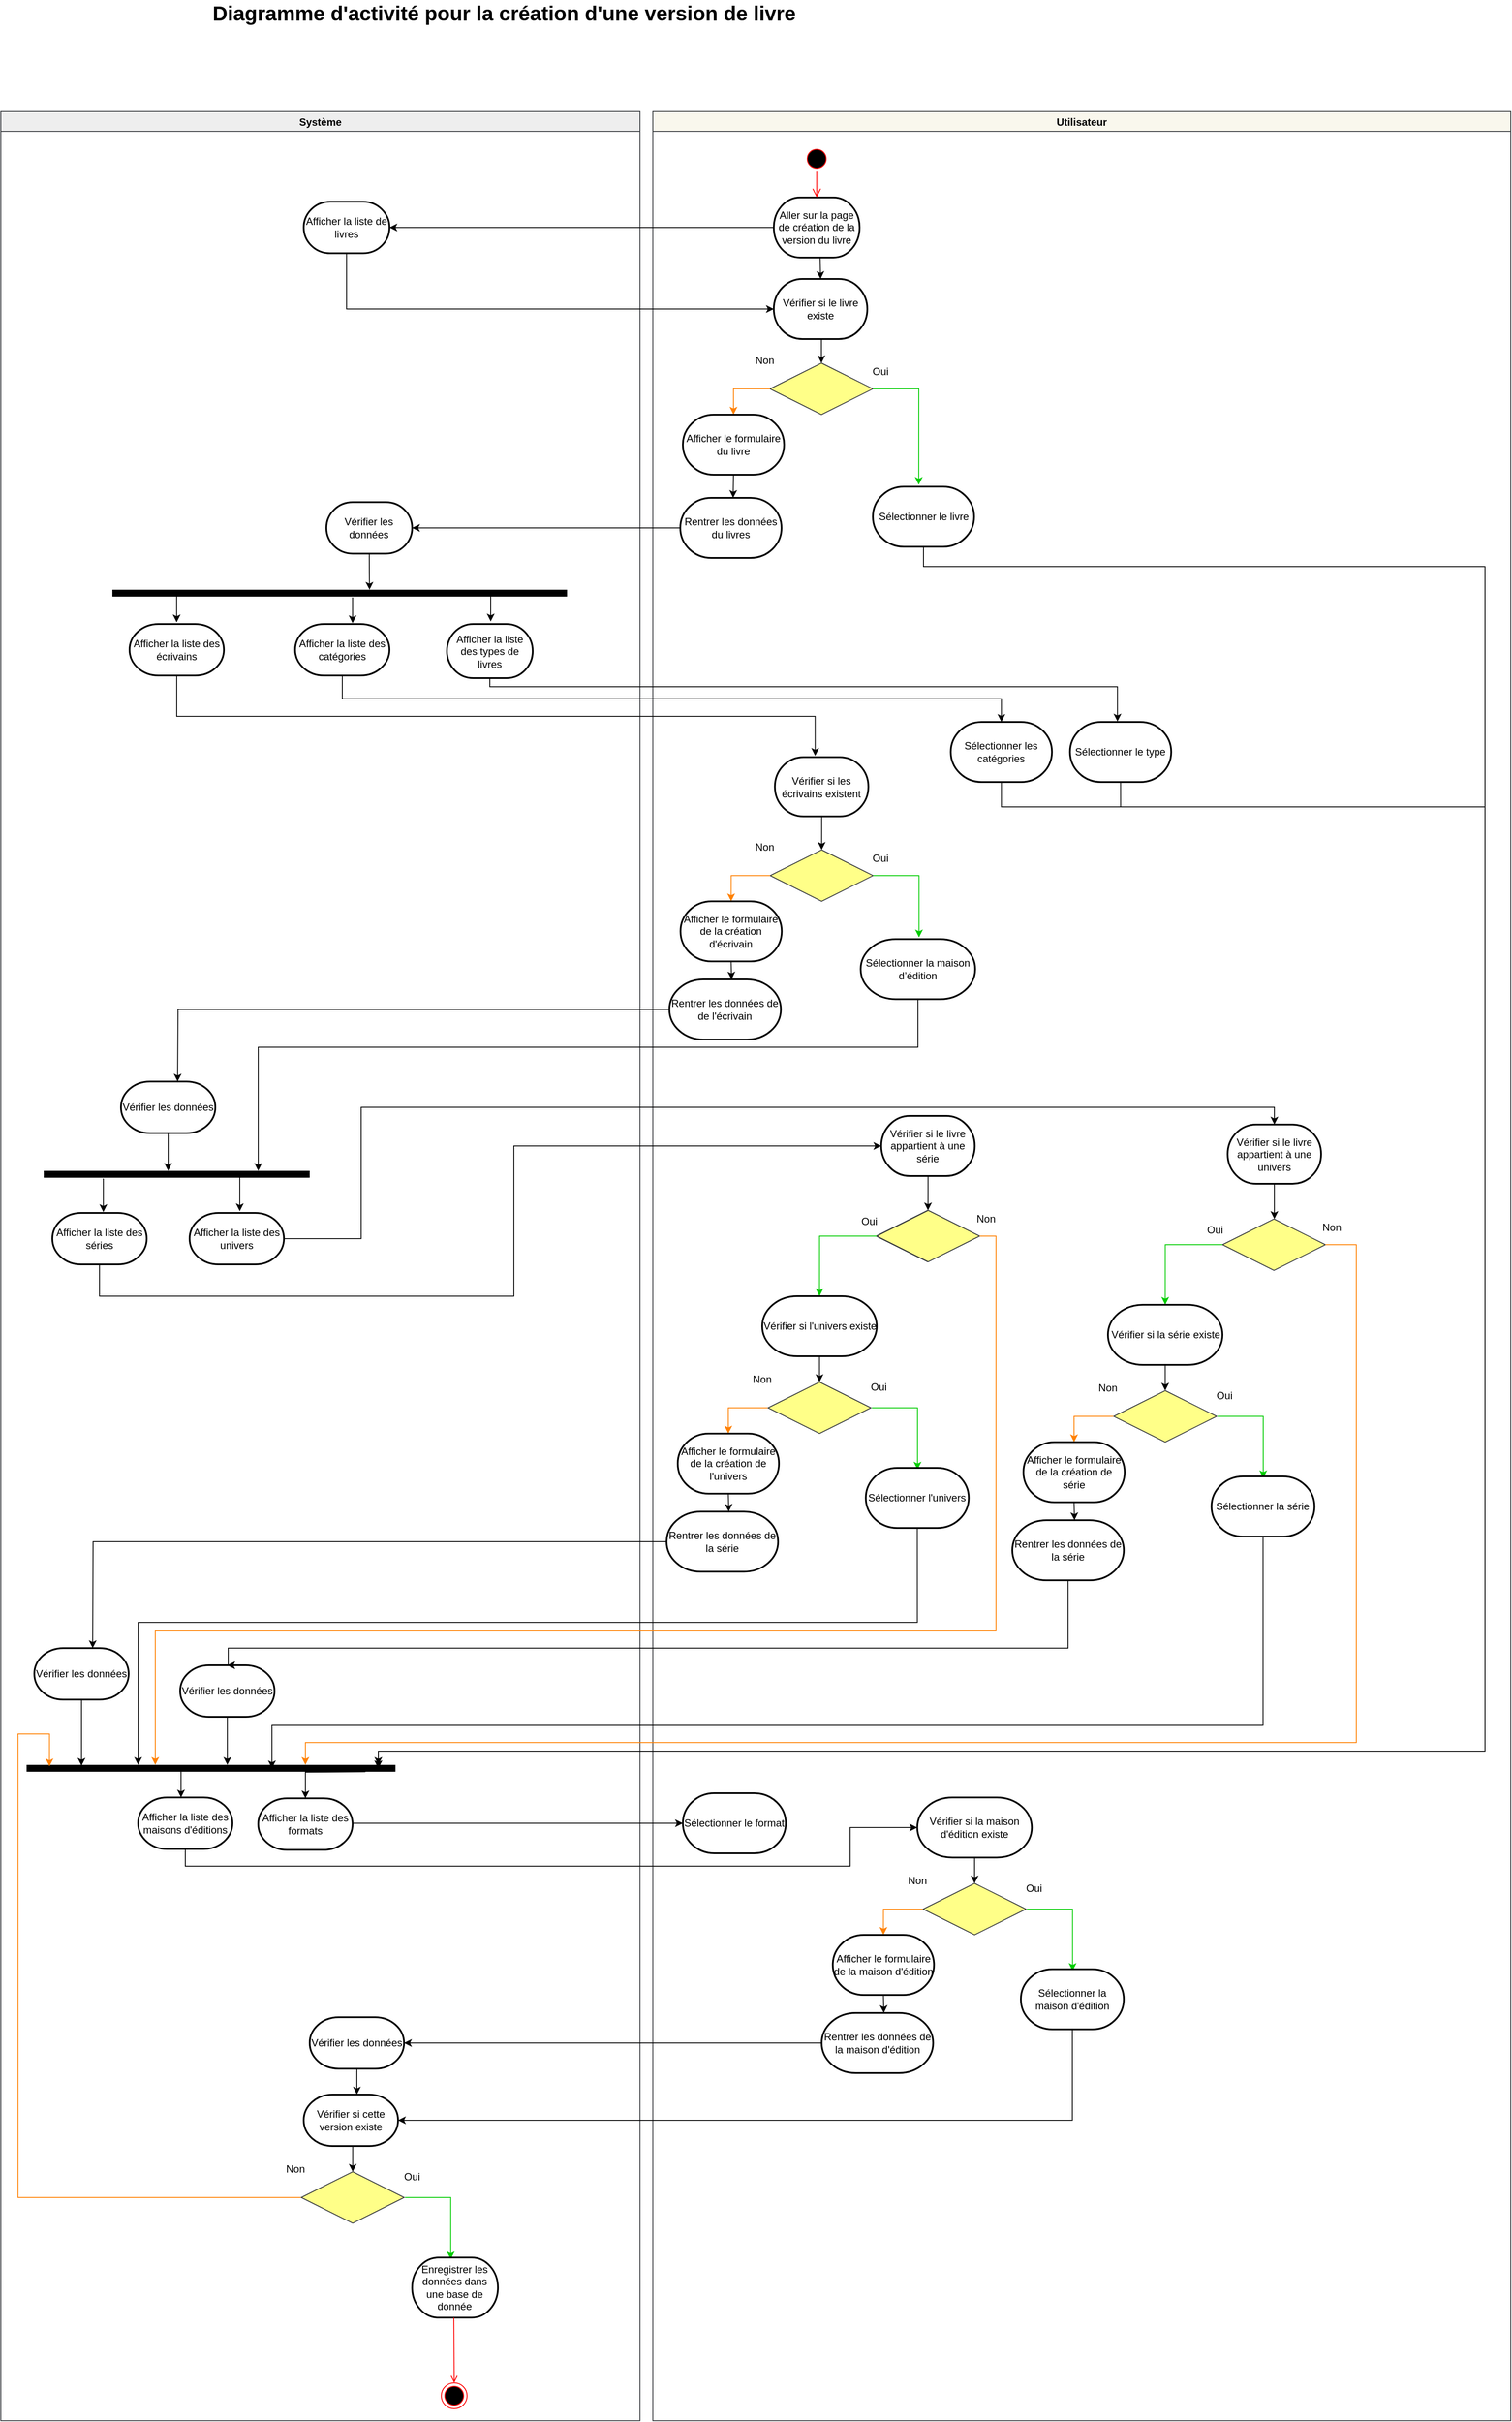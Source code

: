 <mxfile version="20.8.20" type="github">
  <diagram id="vqC2mFW4HvGlkNuLK0up" name="Page-1">
    <mxGraphModel dx="3231" dy="1132" grid="1" gridSize="10" guides="1" tooltips="1" connect="1" arrows="1" fold="1" page="1" pageScale="1" pageWidth="1169" pageHeight="1654" math="0" shadow="0">
      <root>
        <mxCell id="0" />
        <mxCell id="1" parent="0" />
        <mxCell id="XFr-2iS9YjRfgRAXZtEG-104" value="Système" style="swimlane;strokeWidth=1;startSize=23;fillColor=#eeeeee;strokeColor=#36393d;gradientColor=none;swimlaneFillColor=default;" parent="1" vertex="1">
          <mxGeometry x="-130" y="280" width="745" height="2690" as="geometry" />
        </mxCell>
        <mxCell id="-LpXlav8uHPvm0gaR7sH-255" value="Afficher la liste de livres" style="strokeWidth=2;html=1;shape=mxgraph.flowchart.terminator;whiteSpace=wrap;" parent="XFr-2iS9YjRfgRAXZtEG-104" vertex="1">
          <mxGeometry x="353" y="105" width="100" height="60" as="geometry" />
        </mxCell>
        <mxCell id="SMSk38Dg5xrXoP6J3pRU-22" style="edgeStyle=orthogonalEdgeStyle;rounded=0;orthogonalLoop=1;jettySize=auto;html=1;exitX=0.5;exitY=1;exitDx=0;exitDy=0;exitPerimeter=0;" parent="XFr-2iS9YjRfgRAXZtEG-104" source="SMSk38Dg5xrXoP6J3pRU-20" edge="1">
          <mxGeometry relative="1" as="geometry">
            <mxPoint x="429.765" y="557" as="targetPoint" />
          </mxGeometry>
        </mxCell>
        <mxCell id="SMSk38Dg5xrXoP6J3pRU-20" value="Vérifier les données" style="strokeWidth=2;html=1;shape=mxgraph.flowchart.terminator;whiteSpace=wrap;" parent="XFr-2iS9YjRfgRAXZtEG-104" vertex="1">
          <mxGeometry x="379.45" y="455" width="100" height="60" as="geometry" />
        </mxCell>
        <mxCell id="SMSk38Dg5xrXoP6J3pRU-23" value="" style="line;strokeWidth=8;fillColor=none;align=left;verticalAlign=middle;spacingTop=-1;spacingLeft=3;spacingRight=3;rotatable=0;labelPosition=right;points=[];portConstraint=eastwest;" parent="XFr-2iS9YjRfgRAXZtEG-104" vertex="1">
          <mxGeometry x="130" y="557" width="530" height="8" as="geometry" />
        </mxCell>
        <mxCell id="SMSk38Dg5xrXoP6J3pRU-24" value="Afficher la liste des écrivains" style="strokeWidth=2;html=1;shape=mxgraph.flowchart.terminator;whiteSpace=wrap;" parent="XFr-2iS9YjRfgRAXZtEG-104" vertex="1">
          <mxGeometry x="150" y="597" width="110" height="60" as="geometry" />
        </mxCell>
        <mxCell id="SMSk38Dg5xrXoP6J3pRU-25" value="Afficher la liste des catégories" style="strokeWidth=2;html=1;shape=mxgraph.flowchart.terminator;whiteSpace=wrap;" parent="XFr-2iS9YjRfgRAXZtEG-104" vertex="1">
          <mxGeometry x="343" y="597" width="110" height="60" as="geometry" />
        </mxCell>
        <mxCell id="SMSk38Dg5xrXoP6J3pRU-27" value="Afficher la liste des types de livres" style="strokeWidth=2;html=1;shape=mxgraph.flowchart.terminator;whiteSpace=wrap;" parent="XFr-2iS9YjRfgRAXZtEG-104" vertex="1">
          <mxGeometry x="520" y="597" width="100" height="63" as="geometry" />
        </mxCell>
        <mxCell id="SMSk38Dg5xrXoP6J3pRU-31" style="edgeStyle=orthogonalEdgeStyle;rounded=0;orthogonalLoop=1;jettySize=auto;html=1;" parent="XFr-2iS9YjRfgRAXZtEG-104" edge="1">
          <mxGeometry relative="1" as="geometry">
            <mxPoint x="204.92" y="595" as="targetPoint" />
            <mxPoint x="204.92" y="565" as="sourcePoint" />
            <Array as="points">
              <mxPoint x="204.92" y="595" />
            </Array>
          </mxGeometry>
        </mxCell>
        <mxCell id="SMSk38Dg5xrXoP6J3pRU-85" value="" style="line;strokeWidth=8;fillColor=none;align=left;verticalAlign=middle;spacingTop=-1;spacingLeft=3;spacingRight=3;rotatable=0;labelPosition=right;points=[];portConstraint=eastwest;" parent="XFr-2iS9YjRfgRAXZtEG-104" vertex="1">
          <mxGeometry x="50" y="1234" width="310" height="8" as="geometry" />
        </mxCell>
        <mxCell id="SMSk38Dg5xrXoP6J3pRU-90" value="Afficher la liste des séries" style="strokeWidth=2;html=1;shape=mxgraph.flowchart.terminator;whiteSpace=wrap;" parent="XFr-2iS9YjRfgRAXZtEG-104" vertex="1">
          <mxGeometry x="60" y="1283" width="110" height="60" as="geometry" />
        </mxCell>
        <mxCell id="SMSk38Dg5xrXoP6J3pRU-89" value="Afficher la liste des univers" style="strokeWidth=2;html=1;shape=mxgraph.flowchart.terminator;whiteSpace=wrap;" parent="XFr-2iS9YjRfgRAXZtEG-104" vertex="1">
          <mxGeometry x="220" y="1283" width="110" height="60" as="geometry" />
        </mxCell>
        <mxCell id="SMSk38Dg5xrXoP6J3pRU-91" style="edgeStyle=orthogonalEdgeStyle;rounded=0;orthogonalLoop=1;jettySize=auto;html=1;entryX=0.5;entryY=0;entryDx=0;entryDy=0;" parent="XFr-2iS9YjRfgRAXZtEG-104" edge="1">
          <mxGeometry relative="1" as="geometry">
            <mxPoint x="119.48" y="1243" as="sourcePoint" />
            <mxPoint x="119.48" y="1282" as="targetPoint" />
            <Array as="points">
              <mxPoint x="119" y="1253" />
              <mxPoint x="119" y="1253" />
            </Array>
          </mxGeometry>
        </mxCell>
        <mxCell id="SMSk38Dg5xrXoP6J3pRU-131" value="" style="line;strokeWidth=8;fillColor=none;align=left;verticalAlign=middle;spacingTop=-1;spacingLeft=3;spacingRight=3;rotatable=0;labelPosition=right;points=[];portConstraint=eastwest;" parent="XFr-2iS9YjRfgRAXZtEG-104" vertex="1">
          <mxGeometry x="30" y="1926" width="430" height="8" as="geometry" />
        </mxCell>
        <mxCell id="SMSk38Dg5xrXoP6J3pRU-28" value="Afficher la liste des maisons d&#39;éditions" style="strokeWidth=2;html=1;shape=mxgraph.flowchart.terminator;whiteSpace=wrap;" parent="XFr-2iS9YjRfgRAXZtEG-104" vertex="1">
          <mxGeometry x="160" y="1964" width="110" height="60" as="geometry" />
        </mxCell>
        <mxCell id="SMSk38Dg5xrXoP6J3pRU-26" value="Afficher la liste des formats" style="strokeWidth=2;html=1;shape=mxgraph.flowchart.terminator;whiteSpace=wrap;" parent="XFr-2iS9YjRfgRAXZtEG-104" vertex="1">
          <mxGeometry x="300" y="1965" width="110" height="60" as="geometry" />
        </mxCell>
        <mxCell id="SMSk38Dg5xrXoP6J3pRU-132" style="edgeStyle=orthogonalEdgeStyle;rounded=0;orthogonalLoop=1;jettySize=auto;html=1;entryX=0.5;entryY=0;entryDx=0;entryDy=0;" parent="XFr-2iS9YjRfgRAXZtEG-104" edge="1">
          <mxGeometry relative="1" as="geometry">
            <mxPoint x="210" y="1934" as="sourcePoint" />
            <mxPoint x="210" y="1964" as="targetPoint" />
            <Array as="points">
              <mxPoint x="210" y="1954" />
              <mxPoint x="210" y="1954" />
            </Array>
          </mxGeometry>
        </mxCell>
        <mxCell id="SMSk38Dg5xrXoP6J3pRU-150" style="edgeStyle=orthogonalEdgeStyle;rounded=0;orthogonalLoop=1;jettySize=auto;html=1;exitX=0.5;exitY=1;exitDx=0;exitDy=0;exitPerimeter=0;" parent="XFr-2iS9YjRfgRAXZtEG-104" source="SMSk38Dg5xrXoP6J3pRU-149" edge="1">
          <mxGeometry relative="1" as="geometry">
            <mxPoint x="195" y="1234" as="targetPoint" />
            <mxPoint x="135" y="1194" as="sourcePoint" />
            <Array as="points">
              <mxPoint x="195" y="1234" />
            </Array>
          </mxGeometry>
        </mxCell>
        <mxCell id="SMSk38Dg5xrXoP6J3pRU-149" value="Vérifier les données" style="strokeWidth=2;html=1;shape=mxgraph.flowchart.terminator;whiteSpace=wrap;" parent="XFr-2iS9YjRfgRAXZtEG-104" vertex="1">
          <mxGeometry x="140" y="1130" width="110" height="60" as="geometry" />
        </mxCell>
        <mxCell id="SMSk38Dg5xrXoP6J3pRU-152" style="edgeStyle=orthogonalEdgeStyle;rounded=0;orthogonalLoop=1;jettySize=auto;html=1;exitX=0.5;exitY=1;exitDx=0;exitDy=0;exitPerimeter=0;" parent="XFr-2iS9YjRfgRAXZtEG-104" source="SMSk38Dg5xrXoP6J3pRU-151" edge="1">
          <mxGeometry relative="1" as="geometry">
            <mxPoint x="264" y="1926" as="targetPoint" />
            <mxPoint x="264" y="1876" as="sourcePoint" />
          </mxGeometry>
        </mxCell>
        <mxCell id="SMSk38Dg5xrXoP6J3pRU-151" value="Vérifier les données" style="strokeWidth=2;html=1;shape=mxgraph.flowchart.terminator;whiteSpace=wrap;" parent="XFr-2iS9YjRfgRAXZtEG-104" vertex="1">
          <mxGeometry x="209" y="1810" width="110" height="60" as="geometry" />
        </mxCell>
        <mxCell id="SMSk38Dg5xrXoP6J3pRU-156" style="edgeStyle=orthogonalEdgeStyle;rounded=0;orthogonalLoop=1;jettySize=auto;html=1;" parent="XFr-2iS9YjRfgRAXZtEG-104" edge="1">
          <mxGeometry relative="1" as="geometry">
            <mxPoint x="94" y="1927" as="targetPoint" />
            <mxPoint x="94" y="1850" as="sourcePoint" />
            <Array as="points">
              <mxPoint x="94" y="1917" />
              <mxPoint x="94" y="1917" />
            </Array>
          </mxGeometry>
        </mxCell>
        <mxCell id="SMSk38Dg5xrXoP6J3pRU-153" value="Vérifier les données" style="strokeWidth=2;html=1;shape=mxgraph.flowchart.terminator;whiteSpace=wrap;" parent="XFr-2iS9YjRfgRAXZtEG-104" vertex="1">
          <mxGeometry x="39" y="1790" width="110" height="60" as="geometry" />
        </mxCell>
        <mxCell id="SMSk38Dg5xrXoP6J3pRU-161" style="edgeStyle=orthogonalEdgeStyle;rounded=0;orthogonalLoop=1;jettySize=auto;html=1;" parent="XFr-2iS9YjRfgRAXZtEG-104" source="SMSk38Dg5xrXoP6J3pRU-158" edge="1">
          <mxGeometry relative="1" as="geometry">
            <mxPoint x="415" y="2310" as="targetPoint" />
          </mxGeometry>
        </mxCell>
        <mxCell id="SMSk38Dg5xrXoP6J3pRU-158" value="Vérifier les données" style="strokeWidth=2;html=1;shape=mxgraph.flowchart.terminator;whiteSpace=wrap;" parent="XFr-2iS9YjRfgRAXZtEG-104" vertex="1">
          <mxGeometry x="360" y="2220" width="110" height="60" as="geometry" />
        </mxCell>
        <mxCell id="SMSk38Dg5xrXoP6J3pRU-160" value="Vérifier si cette version existe" style="strokeWidth=2;html=1;shape=mxgraph.flowchart.terminator;whiteSpace=wrap;" parent="XFr-2iS9YjRfgRAXZtEG-104" vertex="1">
          <mxGeometry x="353" y="2310" width="110" height="60" as="geometry" />
        </mxCell>
        <mxCell id="SMSk38Dg5xrXoP6J3pRU-180" value="" style="shape=rhombus;perimeter=rhombusPerimeter;whiteSpace=wrap;html=1;align=center;fillColor=#ffff88;strokeColor=#36393d;" parent="XFr-2iS9YjRfgRAXZtEG-104" vertex="1">
          <mxGeometry x="350.13" y="2400" width="120" height="60" as="geometry" />
        </mxCell>
        <mxCell id="SMSk38Dg5xrXoP6J3pRU-181" style="edgeStyle=orthogonalEdgeStyle;rounded=0;orthogonalLoop=1;jettySize=auto;html=1;entryX=0.5;entryY=0;entryDx=0;entryDy=0;" parent="XFr-2iS9YjRfgRAXZtEG-104" target="SMSk38Dg5xrXoP6J3pRU-180" edge="1">
          <mxGeometry relative="1" as="geometry">
            <mxPoint x="410.13" y="2370" as="sourcePoint" />
          </mxGeometry>
        </mxCell>
        <mxCell id="SMSk38Dg5xrXoP6J3pRU-182" value="Oui" style="text;html=1;align=center;verticalAlign=middle;resizable=0;points=[];autosize=1;strokeColor=none;fillColor=none;" parent="XFr-2iS9YjRfgRAXZtEG-104" vertex="1">
          <mxGeometry x="464.13" y="2396" width="30" height="20" as="geometry" />
        </mxCell>
        <mxCell id="SMSk38Dg5xrXoP6J3pRU-183" style="edgeStyle=orthogonalEdgeStyle;rounded=0;orthogonalLoop=1;jettySize=auto;html=1;endArrow=classic;endFill=1;strokeColor=#00CC00;exitX=1;exitY=0.5;exitDx=0;exitDy=0;" parent="XFr-2iS9YjRfgRAXZtEG-104" edge="1">
          <mxGeometry relative="1" as="geometry">
            <mxPoint x="524.38" y="2502" as="targetPoint" />
            <Array as="points">
              <mxPoint x="524.38" y="2430" />
              <mxPoint x="524.38" y="2502" />
            </Array>
            <mxPoint x="471.13" y="2430" as="sourcePoint" />
          </mxGeometry>
        </mxCell>
        <mxCell id="SMSk38Dg5xrXoP6J3pRU-185" value="Non" style="text;html=1;align=center;verticalAlign=middle;resizable=0;points=[];autosize=1;strokeColor=none;fillColor=none;" parent="XFr-2iS9YjRfgRAXZtEG-104" vertex="1">
          <mxGeometry x="322.88" y="2387" width="40" height="20" as="geometry" />
        </mxCell>
        <mxCell id="SMSk38Dg5xrXoP6J3pRU-187" style="edgeStyle=orthogonalEdgeStyle;rounded=0;orthogonalLoop=1;jettySize=auto;html=1;endArrow=classic;endFill=1;strokeColor=#FF8000;exitX=0;exitY=0.5;exitDx=0;exitDy=0;entryX=0.062;entryY=0.208;entryDx=0;entryDy=0;entryPerimeter=0;" parent="XFr-2iS9YjRfgRAXZtEG-104" target="SMSk38Dg5xrXoP6J3pRU-131" edge="1">
          <mxGeometry relative="1" as="geometry">
            <mxPoint x="349.63" y="2430" as="sourcePoint" />
            <mxPoint x="30" y="1957.333" as="targetPoint" />
            <Array as="points">
              <mxPoint x="20" y="2430" />
              <mxPoint x="20" y="1890" />
              <mxPoint x="57" y="1890" />
            </Array>
          </mxGeometry>
        </mxCell>
        <mxCell id="SMSk38Dg5xrXoP6J3pRU-190" value="Enregistrer les données dans une base de donnée" style="strokeWidth=2;html=1;shape=mxgraph.flowchart.terminator;whiteSpace=wrap;" parent="XFr-2iS9YjRfgRAXZtEG-104" vertex="1">
          <mxGeometry x="479.45" y="2500" width="100" height="70" as="geometry" />
        </mxCell>
        <mxCell id="XFr-2iS9YjRfgRAXZtEG-103" value="Utilisateur" style="swimlane;strokeWidth=1;startSize=23;fillColor=#f9f7ed;strokeColor=#36393d;swimlaneFillColor=default;" parent="1" vertex="1">
          <mxGeometry x="630" y="280" width="1000" height="2690" as="geometry" />
        </mxCell>
        <mxCell id="-LpXlav8uHPvm0gaR7sH-252" value="" style="ellipse;html=1;shape=startState;fillColor=#000000;strokeColor=#ff0000;" parent="XFr-2iS9YjRfgRAXZtEG-103" vertex="1">
          <mxGeometry x="176" y="40" width="30" height="30" as="geometry" />
        </mxCell>
        <mxCell id="-LpXlav8uHPvm0gaR7sH-254" value="Aller sur la page de création de la version du livre" style="strokeWidth=2;html=1;shape=mxgraph.flowchart.terminator;whiteSpace=wrap;" parent="XFr-2iS9YjRfgRAXZtEG-103" vertex="1">
          <mxGeometry x="141" y="100" width="100" height="70" as="geometry" />
        </mxCell>
        <mxCell id="-LpXlav8uHPvm0gaR7sH-253" value="" style="edgeStyle=orthogonalEdgeStyle;html=1;verticalAlign=bottom;endArrow=open;endSize=8;strokeColor=#ff0000;rounded=0;entryX=0.5;entryY=0;entryDx=0;entryDy=0;entryPerimeter=0;" parent="XFr-2iS9YjRfgRAXZtEG-103" source="-LpXlav8uHPvm0gaR7sH-252" target="-LpXlav8uHPvm0gaR7sH-254" edge="1">
          <mxGeometry relative="1" as="geometry">
            <mxPoint x="-14" y="90" as="targetPoint" />
          </mxGeometry>
        </mxCell>
        <mxCell id="-LpXlav8uHPvm0gaR7sH-261" style="edgeStyle=orthogonalEdgeStyle;rounded=0;orthogonalLoop=1;jettySize=auto;html=1;exitX=0.5;exitY=1;exitDx=0;exitDy=0;exitPerimeter=0;" parent="XFr-2iS9YjRfgRAXZtEG-103" edge="1">
          <mxGeometry relative="1" as="geometry">
            <mxPoint x="328" y="180" as="sourcePoint" />
            <mxPoint x="328" y="180" as="targetPoint" />
          </mxGeometry>
        </mxCell>
        <mxCell id="SMSk38Dg5xrXoP6J3pRU-1" value="Vérifier si le livre existe" style="strokeWidth=2;html=1;shape=mxgraph.flowchart.terminator;whiteSpace=wrap;" parent="XFr-2iS9YjRfgRAXZtEG-103" vertex="1">
          <mxGeometry x="141" y="195" width="109" height="70" as="geometry" />
        </mxCell>
        <mxCell id="SMSk38Dg5xrXoP6J3pRU-6" style="edgeStyle=orthogonalEdgeStyle;rounded=0;orthogonalLoop=1;jettySize=auto;html=1;exitX=0.5;exitY=1;exitDx=0;exitDy=0;exitPerimeter=0;entryX=0.5;entryY=0;entryDx=0;entryDy=0;entryPerimeter=0;" parent="XFr-2iS9YjRfgRAXZtEG-103" target="SMSk38Dg5xrXoP6J3pRU-1" edge="1">
          <mxGeometry relative="1" as="geometry">
            <mxPoint x="195" y="170" as="sourcePoint" />
          </mxGeometry>
        </mxCell>
        <mxCell id="SMSk38Dg5xrXoP6J3pRU-13" value="" style="shape=rhombus;perimeter=rhombusPerimeter;whiteSpace=wrap;html=1;align=center;fillColor=#ffff88;strokeColor=#36393d;" parent="XFr-2iS9YjRfgRAXZtEG-103" vertex="1">
          <mxGeometry x="136.5" y="293" width="120" height="60" as="geometry" />
        </mxCell>
        <mxCell id="SMSk38Dg5xrXoP6J3pRU-14" value="" style="edgeStyle=orthogonalEdgeStyle;rounded=0;orthogonalLoop=1;jettySize=auto;html=1;exitX=0.5;exitY=1;exitDx=0;exitDy=0;exitPerimeter=0;entryX=0.5;entryY=0;entryDx=0;entryDy=0;entryPerimeter=0;startArrow=none;endArrow=classic;endFill=1;" parent="XFr-2iS9YjRfgRAXZtEG-103" target="SMSk38Dg5xrXoP6J3pRU-13" edge="1">
          <mxGeometry relative="1" as="geometry">
            <mxPoint x="192" y="265" as="sourcePoint" />
            <mxPoint x="357" y="872" as="targetPoint" />
          </mxGeometry>
        </mxCell>
        <mxCell id="SMSk38Dg5xrXoP6J3pRU-15" value="Non" style="text;html=1;align=center;verticalAlign=middle;resizable=0;points=[];autosize=1;strokeColor=none;fillColor=none;" parent="XFr-2iS9YjRfgRAXZtEG-103" vertex="1">
          <mxGeometry x="110" y="280" width="40" height="20" as="geometry" />
        </mxCell>
        <mxCell id="SMSk38Dg5xrXoP6J3pRU-19" value="Rentrer les données du livres" style="strokeWidth=2;html=1;shape=mxgraph.flowchart.terminator;whiteSpace=wrap;" parent="XFr-2iS9YjRfgRAXZtEG-103" vertex="1">
          <mxGeometry x="32" y="450" width="118" height="70" as="geometry" />
        </mxCell>
        <mxCell id="SMSk38Dg5xrXoP6J3pRU-18" style="edgeStyle=orthogonalEdgeStyle;rounded=0;orthogonalLoop=1;jettySize=auto;html=1;endArrow=classic;endFill=1;strokeColor=#FF8000;exitX=0;exitY=0.5;exitDx=0;exitDy=0;entryX=0.5;entryY=0;entryDx=0;entryDy=0;entryPerimeter=0;" parent="XFr-2iS9YjRfgRAXZtEG-103" source="SMSk38Dg5xrXoP6J3pRU-13" target="SMSk38Dg5xrXoP6J3pRU-80" edge="1">
          <mxGeometry relative="1" as="geometry">
            <mxPoint x="140" y="330" as="sourcePoint" />
            <mxPoint x="40" y="323" as="targetPoint" />
            <Array as="points">
              <mxPoint x="94" y="323" />
            </Array>
          </mxGeometry>
        </mxCell>
        <mxCell id="SMSk38Dg5xrXoP6J3pRU-16" value="Oui" style="text;html=1;align=center;verticalAlign=middle;resizable=0;points=[];autosize=1;strokeColor=none;fillColor=none;" parent="XFr-2iS9YjRfgRAXZtEG-103" vertex="1">
          <mxGeometry x="250" y="293" width="30" height="20" as="geometry" />
        </mxCell>
        <mxCell id="SMSk38Dg5xrXoP6J3pRU-17" style="edgeStyle=orthogonalEdgeStyle;rounded=0;orthogonalLoop=1;jettySize=auto;html=1;endArrow=classic;endFill=1;strokeColor=#00CC00;exitX=1;exitY=0.5;exitDx=0;exitDy=0;entryX=0.453;entryY=-0.032;entryDx=0;entryDy=0;entryPerimeter=0;" parent="XFr-2iS9YjRfgRAXZtEG-103" source="SMSk38Dg5xrXoP6J3pRU-13" target="SMSk38Dg5xrXoP6J3pRU-56" edge="1">
          <mxGeometry relative="1" as="geometry">
            <mxPoint x="310" y="390" as="targetPoint" />
            <Array as="points">
              <mxPoint x="310" y="323" />
            </Array>
            <mxPoint x="260" y="320" as="sourcePoint" />
          </mxGeometry>
        </mxCell>
        <mxCell id="SMSk38Dg5xrXoP6J3pRU-56" value="Sélectionner le livre" style="strokeWidth=2;html=1;shape=mxgraph.flowchart.terminator;whiteSpace=wrap;" parent="XFr-2iS9YjRfgRAXZtEG-103" vertex="1">
          <mxGeometry x="256.5" y="437" width="118" height="70" as="geometry" />
        </mxCell>
        <mxCell id="SMSk38Dg5xrXoP6J3pRU-78" style="edgeStyle=orthogonalEdgeStyle;rounded=0;orthogonalLoop=1;jettySize=auto;html=1;entryX=0.5;entryY=0;entryDx=0;entryDy=0;" parent="XFr-2iS9YjRfgRAXZtEG-103" source="SMSk38Dg5xrXoP6J3pRU-58" target="SMSk38Dg5xrXoP6J3pRU-71" edge="1">
          <mxGeometry relative="1" as="geometry" />
        </mxCell>
        <mxCell id="SMSk38Dg5xrXoP6J3pRU-58" value="Vérifier si les écrivains existent" style="strokeWidth=2;html=1;shape=mxgraph.flowchart.terminator;whiteSpace=wrap;" parent="XFr-2iS9YjRfgRAXZtEG-103" vertex="1">
          <mxGeometry x="142.25" y="752" width="109" height="69" as="geometry" />
        </mxCell>
        <mxCell id="SMSk38Dg5xrXoP6J3pRU-71" value="" style="shape=rhombus;perimeter=rhombusPerimeter;whiteSpace=wrap;html=1;align=center;fillColor=#ffff88;strokeColor=#36393d;" parent="XFr-2iS9YjRfgRAXZtEG-103" vertex="1">
          <mxGeometry x="136.75" y="860" width="120" height="60" as="geometry" />
        </mxCell>
        <mxCell id="SMSk38Dg5xrXoP6J3pRU-72" value="Non" style="text;html=1;align=center;verticalAlign=middle;resizable=0;points=[];autosize=1;strokeColor=none;fillColor=none;" parent="XFr-2iS9YjRfgRAXZtEG-103" vertex="1">
          <mxGeometry x="110.25" y="847" width="40" height="20" as="geometry" />
        </mxCell>
        <mxCell id="SMSk38Dg5xrXoP6J3pRU-86" style="edgeStyle=orthogonalEdgeStyle;rounded=0;orthogonalLoop=1;jettySize=auto;html=1;" parent="XFr-2iS9YjRfgRAXZtEG-103" source="SMSk38Dg5xrXoP6J3pRU-73" edge="1">
          <mxGeometry relative="1" as="geometry">
            <mxPoint x="-554" y="1130" as="targetPoint" />
          </mxGeometry>
        </mxCell>
        <mxCell id="SMSk38Dg5xrXoP6J3pRU-73" value="Rentrer les données de de l&#39;écrivain" style="strokeWidth=2;html=1;shape=mxgraph.flowchart.terminator;whiteSpace=wrap;" parent="XFr-2iS9YjRfgRAXZtEG-103" vertex="1">
          <mxGeometry x="19.25" y="1011" width="130" height="70" as="geometry" />
        </mxCell>
        <mxCell id="SMSk38Dg5xrXoP6J3pRU-74" style="edgeStyle=orthogonalEdgeStyle;rounded=0;orthogonalLoop=1;jettySize=auto;html=1;endArrow=classic;endFill=1;strokeColor=#FF8000;exitX=0;exitY=0.5;exitDx=0;exitDy=0;entryX=0.5;entryY=0;entryDx=0;entryDy=0;entryPerimeter=0;" parent="XFr-2iS9YjRfgRAXZtEG-103" source="SMSk38Dg5xrXoP6J3pRU-71" target="SMSk38Dg5xrXoP6J3pRU-83" edge="1">
          <mxGeometry relative="1" as="geometry">
            <mxPoint x="140.25" y="897" as="sourcePoint" />
            <mxPoint x="91.25" y="911" as="targetPoint" />
            <Array as="points">
              <mxPoint x="91.25" y="890" />
            </Array>
          </mxGeometry>
        </mxCell>
        <mxCell id="SMSk38Dg5xrXoP6J3pRU-75" value="Oui" style="text;html=1;align=center;verticalAlign=middle;resizable=0;points=[];autosize=1;strokeColor=none;fillColor=none;" parent="XFr-2iS9YjRfgRAXZtEG-103" vertex="1">
          <mxGeometry x="250.25" y="860" width="30" height="20" as="geometry" />
        </mxCell>
        <mxCell id="SMSk38Dg5xrXoP6J3pRU-76" style="edgeStyle=orthogonalEdgeStyle;rounded=0;orthogonalLoop=1;jettySize=auto;html=1;endArrow=classic;endFill=1;strokeColor=#00CC00;exitX=1;exitY=0.5;exitDx=0;exitDy=0;" parent="XFr-2iS9YjRfgRAXZtEG-103" source="SMSk38Dg5xrXoP6J3pRU-71" edge="1">
          <mxGeometry relative="1" as="geometry">
            <mxPoint x="310.25" y="962" as="targetPoint" />
            <Array as="points">
              <mxPoint x="310.25" y="890" />
              <mxPoint x="310.25" y="962" />
            </Array>
            <mxPoint x="260.25" y="887" as="sourcePoint" />
          </mxGeometry>
        </mxCell>
        <mxCell id="SMSk38Dg5xrXoP6J3pRU-77" value="Sélectionner la maison d’édition" style="strokeWidth=2;html=1;shape=mxgraph.flowchart.terminator;whiteSpace=wrap;" parent="XFr-2iS9YjRfgRAXZtEG-103" vertex="1">
          <mxGeometry x="242.25" y="964" width="133.5" height="70" as="geometry" />
        </mxCell>
        <mxCell id="SMSk38Dg5xrXoP6J3pRU-81" style="edgeStyle=orthogonalEdgeStyle;rounded=0;orthogonalLoop=1;jettySize=auto;html=1;exitX=0.5;exitY=1;exitDx=0;exitDy=0;exitPerimeter=0;" parent="XFr-2iS9YjRfgRAXZtEG-103" source="SMSk38Dg5xrXoP6J3pRU-80" edge="1">
          <mxGeometry relative="1" as="geometry">
            <mxPoint x="93.565" y="450" as="targetPoint" />
          </mxGeometry>
        </mxCell>
        <mxCell id="SMSk38Dg5xrXoP6J3pRU-80" value="Afficher le formulaire du livre" style="strokeWidth=2;html=1;shape=mxgraph.flowchart.terminator;whiteSpace=wrap;" parent="XFr-2iS9YjRfgRAXZtEG-103" vertex="1">
          <mxGeometry x="35" y="353" width="118" height="70" as="geometry" />
        </mxCell>
        <mxCell id="SMSk38Dg5xrXoP6J3pRU-84" style="edgeStyle=orthogonalEdgeStyle;rounded=0;orthogonalLoop=1;jettySize=auto;html=1;exitX=0.5;exitY=1;exitDx=0;exitDy=0;exitPerimeter=0;" parent="XFr-2iS9YjRfgRAXZtEG-103" source="SMSk38Dg5xrXoP6J3pRU-83" edge="1">
          <mxGeometry relative="1" as="geometry">
            <mxPoint x="91.75" y="1011" as="targetPoint" />
          </mxGeometry>
        </mxCell>
        <mxCell id="SMSk38Dg5xrXoP6J3pRU-83" value="Afficher le formulaire de la création d&#39;écrivain" style="strokeWidth=2;html=1;shape=mxgraph.flowchart.terminator;whiteSpace=wrap;" parent="XFr-2iS9YjRfgRAXZtEG-103" vertex="1">
          <mxGeometry x="32.25" y="920" width="118" height="70" as="geometry" />
        </mxCell>
        <mxCell id="SMSk38Dg5xrXoP6J3pRU-98" style="edgeStyle=orthogonalEdgeStyle;rounded=0;orthogonalLoop=1;jettySize=auto;html=1;" parent="XFr-2iS9YjRfgRAXZtEG-103" source="SMSk38Dg5xrXoP6J3pRU-94" edge="1">
          <mxGeometry relative="1" as="geometry">
            <mxPoint x="320.75" y="1280" as="targetPoint" />
          </mxGeometry>
        </mxCell>
        <mxCell id="SMSk38Dg5xrXoP6J3pRU-94" value="Vérifier si le livre appartient à une série" style="strokeWidth=2;html=1;shape=mxgraph.flowchart.terminator;whiteSpace=wrap;" parent="XFr-2iS9YjRfgRAXZtEG-103" vertex="1">
          <mxGeometry x="266.25" y="1170" width="109" height="70" as="geometry" />
        </mxCell>
        <mxCell id="SMSk38Dg5xrXoP6J3pRU-99" style="edgeStyle=orthogonalEdgeStyle;rounded=0;orthogonalLoop=1;jettySize=auto;html=1;" parent="XFr-2iS9YjRfgRAXZtEG-103" source="SMSk38Dg5xrXoP6J3pRU-95" edge="1">
          <mxGeometry relative="1" as="geometry">
            <mxPoint x="724.5" y="1290" as="targetPoint" />
          </mxGeometry>
        </mxCell>
        <mxCell id="SMSk38Dg5xrXoP6J3pRU-95" value="Vérifier si le livre appartient à une univers" style="strokeWidth=2;html=1;shape=mxgraph.flowchart.terminator;whiteSpace=wrap;" parent="XFr-2iS9YjRfgRAXZtEG-103" vertex="1">
          <mxGeometry x="670" y="1180" width="109" height="69" as="geometry" />
        </mxCell>
        <mxCell id="SMSk38Dg5xrXoP6J3pRU-96" value="" style="shape=rhombus;perimeter=rhombusPerimeter;whiteSpace=wrap;html=1;align=center;fillColor=#ffff88;strokeColor=#36393d;" parent="XFr-2iS9YjRfgRAXZtEG-103" vertex="1">
          <mxGeometry x="260.25" y="1280" width="120" height="60" as="geometry" />
        </mxCell>
        <mxCell id="SMSk38Dg5xrXoP6J3pRU-97" value="" style="shape=rhombus;perimeter=rhombusPerimeter;whiteSpace=wrap;html=1;align=center;fillColor=#ffff88;strokeColor=#36393d;" parent="XFr-2iS9YjRfgRAXZtEG-103" vertex="1">
          <mxGeometry x="664" y="1290" width="120" height="60" as="geometry" />
        </mxCell>
        <mxCell id="SMSk38Dg5xrXoP6J3pRU-100" value="Oui" style="text;html=1;align=center;verticalAlign=middle;resizable=0;points=[];autosize=1;strokeColor=none;fillColor=none;" parent="XFr-2iS9YjRfgRAXZtEG-103" vertex="1">
          <mxGeometry x="640" y="1293" width="30" height="20" as="geometry" />
        </mxCell>
        <mxCell id="SMSk38Dg5xrXoP6J3pRU-101" style="edgeStyle=orthogonalEdgeStyle;rounded=0;orthogonalLoop=1;jettySize=auto;html=1;endArrow=classic;endFill=1;strokeColor=#00CC00;exitX=0;exitY=0.5;exitDx=0;exitDy=0;entryX=0.5;entryY=0;entryDx=0;entryDy=0;entryPerimeter=0;" parent="XFr-2iS9YjRfgRAXZtEG-103" source="SMSk38Dg5xrXoP6J3pRU-97" target="SMSk38Dg5xrXoP6J3pRU-102" edge="1">
          <mxGeometry relative="1" as="geometry">
            <mxPoint x="837.25" y="1392" as="targetPoint" />
            <Array as="points">
              <mxPoint x="597" y="1320" />
            </Array>
            <mxPoint x="784" y="1320" as="sourcePoint" />
          </mxGeometry>
        </mxCell>
        <mxCell id="SMSk38Dg5xrXoP6J3pRU-104" style="edgeStyle=orthogonalEdgeStyle;rounded=0;orthogonalLoop=1;jettySize=auto;html=1;entryX=0.5;entryY=0;entryDx=0;entryDy=0;" parent="XFr-2iS9YjRfgRAXZtEG-103" source="SMSk38Dg5xrXoP6J3pRU-102" target="SMSk38Dg5xrXoP6J3pRU-103" edge="1">
          <mxGeometry relative="1" as="geometry" />
        </mxCell>
        <mxCell id="SMSk38Dg5xrXoP6J3pRU-102" value="Vérifier si la série existe" style="strokeWidth=2;html=1;shape=mxgraph.flowchart.terminator;whiteSpace=wrap;" parent="XFr-2iS9YjRfgRAXZtEG-103" vertex="1">
          <mxGeometry x="530.5" y="1390" width="133.5" height="70" as="geometry" />
        </mxCell>
        <mxCell id="SMSk38Dg5xrXoP6J3pRU-103" value="" style="shape=rhombus;perimeter=rhombusPerimeter;whiteSpace=wrap;html=1;align=center;fillColor=#ffff88;strokeColor=#36393d;" parent="XFr-2iS9YjRfgRAXZtEG-103" vertex="1">
          <mxGeometry x="537.25" y="1490" width="120" height="60" as="geometry" />
        </mxCell>
        <mxCell id="SMSk38Dg5xrXoP6J3pRU-105" value="Oui" style="text;html=1;align=center;verticalAlign=middle;resizable=0;points=[];autosize=1;strokeColor=none;fillColor=none;" parent="XFr-2iS9YjRfgRAXZtEG-103" vertex="1">
          <mxGeometry x="651.25" y="1486" width="30" height="20" as="geometry" />
        </mxCell>
        <mxCell id="SMSk38Dg5xrXoP6J3pRU-106" style="edgeStyle=orthogonalEdgeStyle;rounded=0;orthogonalLoop=1;jettySize=auto;html=1;endArrow=classic;endFill=1;strokeColor=#00CC00;exitX=1;exitY=0.5;exitDx=0;exitDy=0;" parent="XFr-2iS9YjRfgRAXZtEG-103" edge="1">
          <mxGeometry relative="1" as="geometry">
            <mxPoint x="711.5" y="1592" as="targetPoint" />
            <Array as="points">
              <mxPoint x="711.5" y="1520" />
              <mxPoint x="711.5" y="1592" />
            </Array>
            <mxPoint x="658.25" y="1520" as="sourcePoint" />
          </mxGeometry>
        </mxCell>
        <mxCell id="SMSk38Dg5xrXoP6J3pRU-148" style="edgeStyle=orthogonalEdgeStyle;rounded=0;orthogonalLoop=1;jettySize=auto;html=1;" parent="XFr-2iS9YjRfgRAXZtEG-103" source="SMSk38Dg5xrXoP6J3pRU-107" edge="1">
          <mxGeometry relative="1" as="geometry">
            <mxPoint x="-444" y="1930" as="targetPoint" />
            <Array as="points">
              <mxPoint x="711" y="1880" />
              <mxPoint x="-444" y="1880" />
            </Array>
          </mxGeometry>
        </mxCell>
        <mxCell id="SMSk38Dg5xrXoP6J3pRU-107" value="Sélectionner la série" style="strokeWidth=2;html=1;shape=mxgraph.flowchart.terminator;whiteSpace=wrap;" parent="XFr-2iS9YjRfgRAXZtEG-103" vertex="1">
          <mxGeometry x="651.25" y="1590" width="120" height="70" as="geometry" />
        </mxCell>
        <mxCell id="SMSk38Dg5xrXoP6J3pRU-108" value="Non" style="text;html=1;align=center;verticalAlign=middle;resizable=0;points=[];autosize=1;strokeColor=none;fillColor=none;" parent="XFr-2iS9YjRfgRAXZtEG-103" vertex="1">
          <mxGeometry x="510" y="1477" width="40" height="20" as="geometry" />
        </mxCell>
        <mxCell id="SMSk38Dg5xrXoP6J3pRU-109" value="Rentrer les données de la série" style="strokeWidth=2;html=1;shape=mxgraph.flowchart.terminator;whiteSpace=wrap;" parent="XFr-2iS9YjRfgRAXZtEG-103" vertex="1">
          <mxGeometry x="419" y="1641" width="130" height="70" as="geometry" />
        </mxCell>
        <mxCell id="SMSk38Dg5xrXoP6J3pRU-110" style="edgeStyle=orthogonalEdgeStyle;rounded=0;orthogonalLoop=1;jettySize=auto;html=1;endArrow=classic;endFill=1;strokeColor=#FF8000;exitX=0;exitY=0.5;exitDx=0;exitDy=0;entryX=0.5;entryY=0;entryDx=0;entryDy=0;entryPerimeter=0;" parent="XFr-2iS9YjRfgRAXZtEG-103" target="SMSk38Dg5xrXoP6J3pRU-112" edge="1">
          <mxGeometry relative="1" as="geometry">
            <mxPoint x="536.75" y="1520" as="sourcePoint" />
            <mxPoint x="491" y="1541" as="targetPoint" />
            <Array as="points">
              <mxPoint x="491" y="1520" />
            </Array>
          </mxGeometry>
        </mxCell>
        <mxCell id="SMSk38Dg5xrXoP6J3pRU-111" style="edgeStyle=orthogonalEdgeStyle;rounded=0;orthogonalLoop=1;jettySize=auto;html=1;exitX=0.5;exitY=1;exitDx=0;exitDy=0;exitPerimeter=0;" parent="XFr-2iS9YjRfgRAXZtEG-103" source="SMSk38Dg5xrXoP6J3pRU-112" edge="1">
          <mxGeometry relative="1" as="geometry">
            <mxPoint x="491.5" y="1641" as="targetPoint" />
          </mxGeometry>
        </mxCell>
        <mxCell id="SMSk38Dg5xrXoP6J3pRU-112" value="Afficher le formulaire de la création de série" style="strokeWidth=2;html=1;shape=mxgraph.flowchart.terminator;whiteSpace=wrap;" parent="XFr-2iS9YjRfgRAXZtEG-103" vertex="1">
          <mxGeometry x="432" y="1550" width="118" height="70" as="geometry" />
        </mxCell>
        <mxCell id="SMSk38Dg5xrXoP6J3pRU-113" value="Non" style="text;html=1;align=center;verticalAlign=middle;resizable=0;points=[];autosize=1;strokeColor=none;fillColor=none;" parent="XFr-2iS9YjRfgRAXZtEG-103" vertex="1">
          <mxGeometry x="771.25" y="1290" width="40" height="20" as="geometry" />
        </mxCell>
        <mxCell id="SMSk38Dg5xrXoP6J3pRU-114" style="edgeStyle=orthogonalEdgeStyle;rounded=0;orthogonalLoop=1;jettySize=auto;html=1;endArrow=classic;endFill=1;strokeColor=#FF8000;" parent="XFr-2iS9YjRfgRAXZtEG-103" target="SMSk38Dg5xrXoP6J3pRU-131" edge="1">
          <mxGeometry relative="1" as="geometry">
            <mxPoint x="784" y="1320" as="sourcePoint" />
            <mxPoint x="784" y="1404" as="targetPoint" />
            <Array as="points">
              <mxPoint x="820" y="1320" />
              <mxPoint x="820" y="1900" />
              <mxPoint x="-405" y="1900" />
            </Array>
          </mxGeometry>
        </mxCell>
        <mxCell id="SMSk38Dg5xrXoP6J3pRU-49" value="Sélectionner le format" style="strokeWidth=2;html=1;shape=mxgraph.flowchart.terminator;whiteSpace=wrap;" parent="XFr-2iS9YjRfgRAXZtEG-103" vertex="1">
          <mxGeometry x="35" y="1959" width="120" height="70" as="geometry" />
        </mxCell>
        <mxCell id="SMSk38Dg5xrXoP6J3pRU-136" value="Vérifier si la maison d&#39;édition existe" style="strokeWidth=2;html=1;shape=mxgraph.flowchart.terminator;whiteSpace=wrap;" parent="XFr-2iS9YjRfgRAXZtEG-103" vertex="1">
          <mxGeometry x="308.25" y="1964" width="133.5" height="70" as="geometry" />
        </mxCell>
        <mxCell id="SMSk38Dg5xrXoP6J3pRU-137" value="" style="shape=rhombus;perimeter=rhombusPerimeter;whiteSpace=wrap;html=1;align=center;fillColor=#ffff88;strokeColor=#36393d;" parent="XFr-2iS9YjRfgRAXZtEG-103" vertex="1">
          <mxGeometry x="315" y="2064" width="120" height="60" as="geometry" />
        </mxCell>
        <mxCell id="SMSk38Dg5xrXoP6J3pRU-135" style="edgeStyle=orthogonalEdgeStyle;rounded=0;orthogonalLoop=1;jettySize=auto;html=1;entryX=0.5;entryY=0;entryDx=0;entryDy=0;" parent="XFr-2iS9YjRfgRAXZtEG-103" source="SMSk38Dg5xrXoP6J3pRU-136" target="SMSk38Dg5xrXoP6J3pRU-137" edge="1">
          <mxGeometry relative="1" as="geometry" />
        </mxCell>
        <mxCell id="SMSk38Dg5xrXoP6J3pRU-138" value="Oui" style="text;html=1;align=center;verticalAlign=middle;resizable=0;points=[];autosize=1;strokeColor=none;fillColor=none;" parent="XFr-2iS9YjRfgRAXZtEG-103" vertex="1">
          <mxGeometry x="429" y="2060" width="30" height="20" as="geometry" />
        </mxCell>
        <mxCell id="SMSk38Dg5xrXoP6J3pRU-139" style="edgeStyle=orthogonalEdgeStyle;rounded=0;orthogonalLoop=1;jettySize=auto;html=1;endArrow=classic;endFill=1;strokeColor=#00CC00;exitX=1;exitY=0.5;exitDx=0;exitDy=0;" parent="XFr-2iS9YjRfgRAXZtEG-103" edge="1">
          <mxGeometry relative="1" as="geometry">
            <mxPoint x="489.25" y="2166" as="targetPoint" />
            <Array as="points">
              <mxPoint x="489.25" y="2094" />
              <mxPoint x="489.25" y="2166" />
            </Array>
            <mxPoint x="436" y="2094" as="sourcePoint" />
          </mxGeometry>
        </mxCell>
        <mxCell id="SMSk38Dg5xrXoP6J3pRU-140" value="Sélectionner la maison d&#39;édition" style="strokeWidth=2;html=1;shape=mxgraph.flowchart.terminator;whiteSpace=wrap;" parent="XFr-2iS9YjRfgRAXZtEG-103" vertex="1">
          <mxGeometry x="429" y="2164" width="120" height="70" as="geometry" />
        </mxCell>
        <mxCell id="SMSk38Dg5xrXoP6J3pRU-141" value="Non" style="text;html=1;align=center;verticalAlign=middle;resizable=0;points=[];autosize=1;strokeColor=none;fillColor=none;" parent="XFr-2iS9YjRfgRAXZtEG-103" vertex="1">
          <mxGeometry x="287.75" y="2051" width="40" height="20" as="geometry" />
        </mxCell>
        <mxCell id="SMSk38Dg5xrXoP6J3pRU-159" style="edgeStyle=orthogonalEdgeStyle;rounded=0;orthogonalLoop=1;jettySize=auto;html=1;" parent="XFr-2iS9YjRfgRAXZtEG-103" source="SMSk38Dg5xrXoP6J3pRU-142" edge="1">
          <mxGeometry relative="1" as="geometry">
            <mxPoint x="-290" y="2250" as="targetPoint" />
          </mxGeometry>
        </mxCell>
        <mxCell id="SMSk38Dg5xrXoP6J3pRU-142" value="Rentrer les données de la maison d&#39;édition" style="strokeWidth=2;html=1;shape=mxgraph.flowchart.terminator;whiteSpace=wrap;" parent="XFr-2iS9YjRfgRAXZtEG-103" vertex="1">
          <mxGeometry x="196.75" y="2215" width="130" height="70" as="geometry" />
        </mxCell>
        <mxCell id="SMSk38Dg5xrXoP6J3pRU-143" style="edgeStyle=orthogonalEdgeStyle;rounded=0;orthogonalLoop=1;jettySize=auto;html=1;endArrow=classic;endFill=1;strokeColor=#FF8000;exitX=0;exitY=0.5;exitDx=0;exitDy=0;entryX=0.5;entryY=0;entryDx=0;entryDy=0;entryPerimeter=0;" parent="XFr-2iS9YjRfgRAXZtEG-103" target="SMSk38Dg5xrXoP6J3pRU-145" edge="1">
          <mxGeometry relative="1" as="geometry">
            <mxPoint x="314.5" y="2094" as="sourcePoint" />
            <mxPoint x="268.75" y="2115" as="targetPoint" />
            <Array as="points">
              <mxPoint x="268.75" y="2094" />
            </Array>
          </mxGeometry>
        </mxCell>
        <mxCell id="SMSk38Dg5xrXoP6J3pRU-144" style="edgeStyle=orthogonalEdgeStyle;rounded=0;orthogonalLoop=1;jettySize=auto;html=1;exitX=0.5;exitY=1;exitDx=0;exitDy=0;exitPerimeter=0;" parent="XFr-2iS9YjRfgRAXZtEG-103" source="SMSk38Dg5xrXoP6J3pRU-145" edge="1">
          <mxGeometry relative="1" as="geometry">
            <mxPoint x="269.25" y="2215" as="targetPoint" />
          </mxGeometry>
        </mxCell>
        <mxCell id="SMSk38Dg5xrXoP6J3pRU-145" value="Afficher le formulaire de la maison d&#39;édition" style="strokeWidth=2;html=1;shape=mxgraph.flowchart.terminator;whiteSpace=wrap;" parent="XFr-2iS9YjRfgRAXZtEG-103" vertex="1">
          <mxGeometry x="209.75" y="2124" width="118" height="70" as="geometry" />
        </mxCell>
        <mxCell id="XFr-2iS9YjRfgRAXZtEG-105" style="edgeStyle=orthogonalEdgeStyle;rounded=0;orthogonalLoop=1;jettySize=auto;html=1;entryX=1;entryY=0.5;entryDx=0;entryDy=0;entryPerimeter=0;endArrow=classic;endFill=1;" parent="1" source="-LpXlav8uHPvm0gaR7sH-254" target="-LpXlav8uHPvm0gaR7sH-255" edge="1">
          <mxGeometry relative="1" as="geometry" />
        </mxCell>
        <mxCell id="pnH12T5J89KPY4eMH1aA-2" value="Diagramme d&#39;activité pour la création d&#39;une version de livre" style="text;align=center;fontStyle=1;verticalAlign=middle;spacingLeft=3;spacingRight=3;strokeColor=none;rotatable=0;points=[[0,0.5],[1,0.5]];portConstraint=eastwest;strokeWidth=3;fontSize=24;" parent="1" vertex="1">
          <mxGeometry x="416.75" y="150" width="80" height="26" as="geometry" />
        </mxCell>
        <mxCell id="SMSk38Dg5xrXoP6J3pRU-21" style="edgeStyle=orthogonalEdgeStyle;rounded=0;orthogonalLoop=1;jettySize=auto;html=1;exitX=0;exitY=0.5;exitDx=0;exitDy=0;exitPerimeter=0;entryX=1;entryY=0.5;entryDx=0;entryDy=0;entryPerimeter=0;" parent="1" source="SMSk38Dg5xrXoP6J3pRU-19" target="SMSk38Dg5xrXoP6J3pRU-20" edge="1">
          <mxGeometry relative="1" as="geometry" />
        </mxCell>
        <mxCell id="SMSk38Dg5xrXoP6J3pRU-33" style="edgeStyle=orthogonalEdgeStyle;rounded=0;orthogonalLoop=1;jettySize=auto;html=1;" parent="1" edge="1">
          <mxGeometry relative="1" as="geometry">
            <mxPoint x="280" y="876" as="targetPoint" />
            <mxPoint x="280" y="846" as="sourcePoint" />
            <Array as="points">
              <mxPoint x="280" y="876" />
            </Array>
          </mxGeometry>
        </mxCell>
        <mxCell id="SMSk38Dg5xrXoP6J3pRU-48" style="edgeStyle=orthogonalEdgeStyle;rounded=0;orthogonalLoop=1;jettySize=auto;html=1;" parent="1" edge="1">
          <mxGeometry relative="1" as="geometry">
            <mxPoint x="441" y="874" as="targetPoint" />
            <mxPoint x="441" y="844" as="sourcePoint" />
            <Array as="points">
              <mxPoint x="441" y="874" />
            </Array>
          </mxGeometry>
        </mxCell>
        <mxCell id="SMSk38Dg5xrXoP6J3pRU-52" style="edgeStyle=orthogonalEdgeStyle;rounded=0;orthogonalLoop=1;jettySize=auto;html=1;exitX=0.5;exitY=1;exitDx=0;exitDy=0;exitPerimeter=0;entryX=0.469;entryY=-0.008;entryDx=0;entryDy=0;entryPerimeter=0;" parent="1" source="SMSk38Dg5xrXoP6J3pRU-27" target="SMSk38Dg5xrXoP6J3pRU-50" edge="1">
          <mxGeometry relative="1" as="geometry">
            <Array as="points">
              <mxPoint x="440" y="950" />
              <mxPoint x="1172" y="950" />
            </Array>
          </mxGeometry>
        </mxCell>
        <mxCell id="SMSk38Dg5xrXoP6J3pRU-55" style="edgeStyle=orthogonalEdgeStyle;rounded=0;orthogonalLoop=1;jettySize=auto;html=1;exitX=0.5;exitY=1;exitDx=0;exitDy=0;exitPerimeter=0;" parent="1" source="SMSk38Dg5xrXoP6J3pRU-25" target="SMSk38Dg5xrXoP6J3pRU-51" edge="1">
          <mxGeometry relative="1" as="geometry" />
        </mxCell>
        <mxCell id="SMSk38Dg5xrXoP6J3pRU-57" style="edgeStyle=orthogonalEdgeStyle;rounded=0;orthogonalLoop=1;jettySize=auto;html=1;" parent="1" source="SMSk38Dg5xrXoP6J3pRU-56" edge="1">
          <mxGeometry relative="1" as="geometry">
            <mxPoint x="310" y="2210" as="targetPoint" />
            <Array as="points">
              <mxPoint x="946" y="810" />
              <mxPoint x="1600" y="810" />
              <mxPoint x="1600" y="2190" />
              <mxPoint x="310" y="2190" />
            </Array>
          </mxGeometry>
        </mxCell>
        <mxCell id="6lrpFn_9t4CuSeWkkYaP-2" style="edgeStyle=orthogonalEdgeStyle;rounded=0;orthogonalLoop=1;jettySize=auto;html=1;" edge="1" parent="1" source="SMSk38Dg5xrXoP6J3pRU-51">
          <mxGeometry relative="1" as="geometry">
            <mxPoint x="310" y="2210" as="targetPoint" />
            <Array as="points">
              <mxPoint x="1036" y="1090" />
              <mxPoint x="1600" y="1090" />
              <mxPoint x="1600" y="2190" />
              <mxPoint x="310" y="2190" />
            </Array>
          </mxGeometry>
        </mxCell>
        <mxCell id="SMSk38Dg5xrXoP6J3pRU-51" value="Sélectionner les catégories" style="strokeWidth=2;html=1;shape=mxgraph.flowchart.terminator;whiteSpace=wrap;" parent="1" vertex="1">
          <mxGeometry x="977.25" y="991" width="118" height="70" as="geometry" />
        </mxCell>
        <mxCell id="SMSk38Dg5xrXoP6J3pRU-88" style="edgeStyle=orthogonalEdgeStyle;rounded=0;orthogonalLoop=1;jettySize=auto;html=1;exitX=0.5;exitY=1;exitDx=0;exitDy=0;exitPerimeter=0;" parent="1" source="SMSk38Dg5xrXoP6J3pRU-50" target="SMSk38Dg5xrXoP6J3pRU-131" edge="1">
          <mxGeometry relative="1" as="geometry">
            <mxPoint x="310" y="2200" as="targetPoint" />
            <Array as="points">
              <mxPoint x="1175" y="1090" />
              <mxPoint x="1600" y="1090" />
              <mxPoint x="1600" y="2190" />
              <mxPoint x="310" y="2190" />
            </Array>
          </mxGeometry>
        </mxCell>
        <mxCell id="SMSk38Dg5xrXoP6J3pRU-50" value="Sélectionner le type" style="strokeWidth=2;html=1;shape=mxgraph.flowchart.terminator;whiteSpace=wrap;" parent="1" vertex="1">
          <mxGeometry x="1116.25" y="991" width="118" height="70" as="geometry" />
        </mxCell>
        <mxCell id="SMSk38Dg5xrXoP6J3pRU-82" style="edgeStyle=orthogonalEdgeStyle;rounded=0;orthogonalLoop=1;jettySize=auto;html=1;exitX=0.5;exitY=1;exitDx=0;exitDy=0;exitPerimeter=0;entryX=0.431;entryY=-0.022;entryDx=0;entryDy=0;entryPerimeter=0;" parent="1" source="SMSk38Dg5xrXoP6J3pRU-24" target="SMSk38Dg5xrXoP6J3pRU-58" edge="1">
          <mxGeometry relative="1" as="geometry" />
        </mxCell>
        <mxCell id="SMSk38Dg5xrXoP6J3pRU-87" style="edgeStyle=orthogonalEdgeStyle;rounded=0;orthogonalLoop=1;jettySize=auto;html=1;exitX=0.5;exitY=1;exitDx=0;exitDy=0;exitPerimeter=0;" parent="1" source="SMSk38Dg5xrXoP6J3pRU-77" target="SMSk38Dg5xrXoP6J3pRU-85" edge="1">
          <mxGeometry relative="1" as="geometry">
            <mxPoint x="170" y="1390" as="targetPoint" />
            <Array as="points">
              <mxPoint x="939" y="1370" />
              <mxPoint x="170" y="1370" />
            </Array>
          </mxGeometry>
        </mxCell>
        <mxCell id="SMSk38Dg5xrXoP6J3pRU-92" style="edgeStyle=orthogonalEdgeStyle;rounded=0;orthogonalLoop=1;jettySize=auto;html=1;entryX=0.5;entryY=0;entryDx=0;entryDy=0;" parent="1" edge="1">
          <mxGeometry relative="1" as="geometry">
            <mxPoint x="148.48" y="1522" as="sourcePoint" />
            <mxPoint x="148.48" y="1561" as="targetPoint" />
            <Array as="points">
              <mxPoint x="148" y="1532" />
              <mxPoint x="148" y="1532" />
            </Array>
          </mxGeometry>
        </mxCell>
        <mxCell id="SMSk38Dg5xrXoP6J3pRU-115" value="" style="shape=rhombus;perimeter=rhombusPerimeter;whiteSpace=wrap;html=1;align=center;fillColor=#ffff88;strokeColor=#36393d;" parent="1" vertex="1">
          <mxGeometry x="891" y="1560" width="120" height="60" as="geometry" />
        </mxCell>
        <mxCell id="SMSk38Dg5xrXoP6J3pRU-116" value="Oui" style="text;html=1;align=center;verticalAlign=middle;resizable=0;points=[];autosize=1;strokeColor=none;fillColor=none;" parent="1" vertex="1">
          <mxGeometry x="867" y="1563" width="30" height="20" as="geometry" />
        </mxCell>
        <mxCell id="SMSk38Dg5xrXoP6J3pRU-117" style="edgeStyle=orthogonalEdgeStyle;rounded=0;orthogonalLoop=1;jettySize=auto;html=1;endArrow=classic;endFill=1;strokeColor=#00CC00;exitX=0;exitY=0.5;exitDx=0;exitDy=0;entryX=0.5;entryY=0;entryDx=0;entryDy=0;entryPerimeter=0;" parent="1" source="SMSk38Dg5xrXoP6J3pRU-115" target="SMSk38Dg5xrXoP6J3pRU-119" edge="1">
          <mxGeometry relative="1" as="geometry">
            <mxPoint x="1064.25" y="1662" as="targetPoint" />
            <Array as="points">
              <mxPoint x="824" y="1590" />
            </Array>
            <mxPoint x="1011" y="1590" as="sourcePoint" />
          </mxGeometry>
        </mxCell>
        <mxCell id="SMSk38Dg5xrXoP6J3pRU-118" style="edgeStyle=orthogonalEdgeStyle;rounded=0;orthogonalLoop=1;jettySize=auto;html=1;entryX=0.5;entryY=0;entryDx=0;entryDy=0;" parent="1" source="SMSk38Dg5xrXoP6J3pRU-119" target="SMSk38Dg5xrXoP6J3pRU-120" edge="1">
          <mxGeometry relative="1" as="geometry" />
        </mxCell>
        <mxCell id="SMSk38Dg5xrXoP6J3pRU-119" value="Vérifier si l&#39;univers existe" style="strokeWidth=2;html=1;shape=mxgraph.flowchart.terminator;whiteSpace=wrap;" parent="1" vertex="1">
          <mxGeometry x="757.5" y="1660" width="133.5" height="70" as="geometry" />
        </mxCell>
        <mxCell id="SMSk38Dg5xrXoP6J3pRU-120" value="" style="shape=rhombus;perimeter=rhombusPerimeter;whiteSpace=wrap;html=1;align=center;fillColor=#ffff88;strokeColor=#36393d;" parent="1" vertex="1">
          <mxGeometry x="764.25" y="1760" width="120" height="60" as="geometry" />
        </mxCell>
        <mxCell id="SMSk38Dg5xrXoP6J3pRU-121" value="Oui" style="text;html=1;align=center;verticalAlign=middle;resizable=0;points=[];autosize=1;strokeColor=none;fillColor=none;" parent="1" vertex="1">
          <mxGeometry x="878.25" y="1756" width="30" height="20" as="geometry" />
        </mxCell>
        <mxCell id="SMSk38Dg5xrXoP6J3pRU-122" style="edgeStyle=orthogonalEdgeStyle;rounded=0;orthogonalLoop=1;jettySize=auto;html=1;endArrow=classic;endFill=1;strokeColor=#00CC00;exitX=1;exitY=0.5;exitDx=0;exitDy=0;" parent="1" edge="1">
          <mxGeometry relative="1" as="geometry">
            <mxPoint x="938.5" y="1862" as="targetPoint" />
            <Array as="points">
              <mxPoint x="938.5" y="1790" />
              <mxPoint x="938.5" y="1862" />
            </Array>
            <mxPoint x="885.25" y="1790" as="sourcePoint" />
          </mxGeometry>
        </mxCell>
        <mxCell id="SMSk38Dg5xrXoP6J3pRU-146" style="edgeStyle=orthogonalEdgeStyle;rounded=0;orthogonalLoop=1;jettySize=auto;html=1;exitX=0.5;exitY=1;exitDx=0;exitDy=0;exitPerimeter=0;" parent="1" source="SMSk38Dg5xrXoP6J3pRU-123" target="SMSk38Dg5xrXoP6J3pRU-131" edge="1">
          <mxGeometry relative="1" as="geometry">
            <mxPoint y="2190" as="targetPoint" />
            <Array as="points">
              <mxPoint x="938" y="2040" />
              <mxPoint x="30" y="2040" />
            </Array>
          </mxGeometry>
        </mxCell>
        <mxCell id="SMSk38Dg5xrXoP6J3pRU-123" value="Sélectionner l&#39;univers" style="strokeWidth=2;html=1;shape=mxgraph.flowchart.terminator;whiteSpace=wrap;" parent="1" vertex="1">
          <mxGeometry x="878.25" y="1860" width="120" height="70" as="geometry" />
        </mxCell>
        <mxCell id="SMSk38Dg5xrXoP6J3pRU-124" value="Non" style="text;html=1;align=center;verticalAlign=middle;resizable=0;points=[];autosize=1;strokeColor=none;fillColor=none;" parent="1" vertex="1">
          <mxGeometry x="737" y="1747" width="40" height="20" as="geometry" />
        </mxCell>
        <mxCell id="SMSk38Dg5xrXoP6J3pRU-154" style="edgeStyle=orthogonalEdgeStyle;rounded=0;orthogonalLoop=1;jettySize=auto;html=1;" parent="1" source="SMSk38Dg5xrXoP6J3pRU-125" edge="1">
          <mxGeometry relative="1" as="geometry">
            <mxPoint x="-22.963" y="2070" as="targetPoint" />
          </mxGeometry>
        </mxCell>
        <mxCell id="SMSk38Dg5xrXoP6J3pRU-125" value="Rentrer les données de la série" style="strokeWidth=2;html=1;shape=mxgraph.flowchart.terminator;whiteSpace=wrap;" parent="1" vertex="1">
          <mxGeometry x="646" y="1911" width="130" height="70" as="geometry" />
        </mxCell>
        <mxCell id="SMSk38Dg5xrXoP6J3pRU-126" style="edgeStyle=orthogonalEdgeStyle;rounded=0;orthogonalLoop=1;jettySize=auto;html=1;endArrow=classic;endFill=1;strokeColor=#FF8000;exitX=0;exitY=0.5;exitDx=0;exitDy=0;entryX=0.5;entryY=0;entryDx=0;entryDy=0;entryPerimeter=0;" parent="1" target="SMSk38Dg5xrXoP6J3pRU-128" edge="1">
          <mxGeometry relative="1" as="geometry">
            <mxPoint x="763.75" y="1790" as="sourcePoint" />
            <mxPoint x="718" y="1811" as="targetPoint" />
            <Array as="points">
              <mxPoint x="718" y="1790" />
            </Array>
          </mxGeometry>
        </mxCell>
        <mxCell id="SMSk38Dg5xrXoP6J3pRU-127" style="edgeStyle=orthogonalEdgeStyle;rounded=0;orthogonalLoop=1;jettySize=auto;html=1;exitX=0.5;exitY=1;exitDx=0;exitDy=0;exitPerimeter=0;" parent="1" source="SMSk38Dg5xrXoP6J3pRU-128" edge="1">
          <mxGeometry relative="1" as="geometry">
            <mxPoint x="718.5" y="1911" as="targetPoint" />
          </mxGeometry>
        </mxCell>
        <mxCell id="SMSk38Dg5xrXoP6J3pRU-128" value="Afficher le formulaire de la création de l&#39;univers" style="strokeWidth=2;html=1;shape=mxgraph.flowchart.terminator;whiteSpace=wrap;" parent="1" vertex="1">
          <mxGeometry x="659" y="1820" width="118" height="70" as="geometry" />
        </mxCell>
        <mxCell id="SMSk38Dg5xrXoP6J3pRU-129" value="Non" style="text;html=1;align=center;verticalAlign=middle;resizable=0;points=[];autosize=1;strokeColor=none;fillColor=none;" parent="1" vertex="1">
          <mxGeometry x="998.25" y="1560" width="40" height="20" as="geometry" />
        </mxCell>
        <mxCell id="SMSk38Dg5xrXoP6J3pRU-130" style="edgeStyle=orthogonalEdgeStyle;rounded=0;orthogonalLoop=1;jettySize=auto;html=1;endArrow=classic;endFill=1;strokeColor=#FF8000;" parent="1" target="SMSk38Dg5xrXoP6J3pRU-131" edge="1">
          <mxGeometry relative="1" as="geometry">
            <mxPoint x="1011" y="1590" as="sourcePoint" />
            <mxPoint x="120" y="2060" as="targetPoint" />
            <Array as="points">
              <mxPoint x="1030" y="1590" />
              <mxPoint x="1030" y="2050" />
              <mxPoint x="50" y="2050" />
            </Array>
          </mxGeometry>
        </mxCell>
        <mxCell id="SMSk38Dg5xrXoP6J3pRU-54" style="edgeStyle=orthogonalEdgeStyle;rounded=0;orthogonalLoop=1;jettySize=auto;html=1;exitX=1;exitY=0.5;exitDx=0;exitDy=0;exitPerimeter=0;entryX=0;entryY=0.5;entryDx=0;entryDy=0;entryPerimeter=0;" parent="1" source="SMSk38Dg5xrXoP6J3pRU-26" target="SMSk38Dg5xrXoP6J3pRU-49" edge="1">
          <mxGeometry relative="1" as="geometry">
            <mxPoint x="720" y="2324" as="targetPoint" />
            <Array as="points">
              <mxPoint x="350" y="2274" />
              <mxPoint x="665" y="2274" />
            </Array>
          </mxGeometry>
        </mxCell>
        <mxCell id="SMSk38Dg5xrXoP6J3pRU-133" style="edgeStyle=orthogonalEdgeStyle;rounded=0;orthogonalLoop=1;jettySize=auto;html=1;entryX=0.5;entryY=0;entryDx=0;entryDy=0;entryPerimeter=0;" parent="1" target="SMSk38Dg5xrXoP6J3pRU-26" edge="1">
          <mxGeometry relative="1" as="geometry">
            <mxPoint x="295" y="2214" as="sourcePoint" />
            <mxPoint x="295" y="2244" as="targetPoint" />
            <Array as="points" />
          </mxGeometry>
        </mxCell>
        <mxCell id="SMSk38Dg5xrXoP6J3pRU-147" style="edgeStyle=orthogonalEdgeStyle;rounded=0;orthogonalLoop=1;jettySize=auto;html=1;entryX=0.5;entryY=0;entryDx=0;entryDy=0;entryPerimeter=0;" parent="1" source="SMSk38Dg5xrXoP6J3pRU-109" target="SMSk38Dg5xrXoP6J3pRU-151" edge="1">
          <mxGeometry relative="1" as="geometry">
            <mxPoint x="600" y="2070" as="targetPoint" />
            <Array as="points">
              <mxPoint x="1114" y="2070" />
              <mxPoint x="135" y="2070" />
            </Array>
          </mxGeometry>
        </mxCell>
        <mxCell id="SMSk38Dg5xrXoP6J3pRU-157" style="edgeStyle=orthogonalEdgeStyle;rounded=0;orthogonalLoop=1;jettySize=auto;html=1;exitX=0.5;exitY=1;exitDx=0;exitDy=0;exitPerimeter=0;entryX=0;entryY=0.5;entryDx=0;entryDy=0;entryPerimeter=0;" parent="1" source="SMSk38Dg5xrXoP6J3pRU-28" target="SMSk38Dg5xrXoP6J3pRU-136" edge="1">
          <mxGeometry relative="1" as="geometry">
            <Array as="points">
              <mxPoint x="85" y="2324" />
              <mxPoint x="860" y="2324" />
              <mxPoint x="860" y="2279" />
            </Array>
          </mxGeometry>
        </mxCell>
        <mxCell id="SMSk38Dg5xrXoP6J3pRU-191" style="edgeStyle=orthogonalEdgeStyle;rounded=0;orthogonalLoop=1;jettySize=auto;html=1;entryX=1;entryY=0.5;entryDx=0;entryDy=0;entryPerimeter=0;" parent="1" source="SMSk38Dg5xrXoP6J3pRU-140" target="SMSk38Dg5xrXoP6J3pRU-160" edge="1">
          <mxGeometry relative="1" as="geometry">
            <Array as="points">
              <mxPoint x="1119" y="2620" />
            </Array>
          </mxGeometry>
        </mxCell>
        <mxCell id="SMSk38Dg5xrXoP6J3pRU-195" value="" style="ellipse;html=1;shape=endState;fillColor=#000000;strokeColor=#ff0000;" parent="1" vertex="1">
          <mxGeometry x="383.45" y="2926" width="30" height="30" as="geometry" />
        </mxCell>
        <mxCell id="SMSk38Dg5xrXoP6J3pRU-196" style="edgeStyle=orthogonalEdgeStyle;rounded=0;orthogonalLoop=1;jettySize=auto;html=1;endArrow=open;endFill=0;exitX=0.5;exitY=1;exitDx=0;exitDy=0;exitPerimeter=0;strokeColor=#FF0000;" parent="1" target="SMSk38Dg5xrXoP6J3pRU-195" edge="1">
          <mxGeometry relative="1" as="geometry">
            <mxPoint x="398" y="2850" as="sourcePoint" />
          </mxGeometry>
        </mxCell>
        <mxCell id="6lrpFn_9t4CuSeWkkYaP-3" style="edgeStyle=orthogonalEdgeStyle;rounded=0;orthogonalLoop=1;jettySize=auto;html=1;entryX=0;entryY=0.5;entryDx=0;entryDy=0;entryPerimeter=0;" edge="1" parent="1" source="-LpXlav8uHPvm0gaR7sH-255" target="SMSk38Dg5xrXoP6J3pRU-1">
          <mxGeometry relative="1" as="geometry">
            <Array as="points">
              <mxPoint x="273" y="510" />
            </Array>
          </mxGeometry>
        </mxCell>
        <mxCell id="6lrpFn_9t4CuSeWkkYaP-4" style="edgeStyle=orthogonalEdgeStyle;rounded=0;orthogonalLoop=1;jettySize=auto;html=1;entryX=0.5;entryY=0;entryDx=0;entryDy=0;entryPerimeter=0;exitX=1;exitY=0.5;exitDx=0;exitDy=0;exitPerimeter=0;" edge="1" parent="1" source="SMSk38Dg5xrXoP6J3pRU-89" target="SMSk38Dg5xrXoP6J3pRU-95">
          <mxGeometry relative="1" as="geometry">
            <Array as="points">
              <mxPoint x="290" y="1593" />
              <mxPoint x="290" y="1440" />
              <mxPoint x="1355" y="1440" />
            </Array>
          </mxGeometry>
        </mxCell>
        <mxCell id="6lrpFn_9t4CuSeWkkYaP-5" style="edgeStyle=orthogonalEdgeStyle;rounded=0;orthogonalLoop=1;jettySize=auto;html=1;entryX=0;entryY=0.5;entryDx=0;entryDy=0;entryPerimeter=0;" edge="1" parent="1" source="SMSk38Dg5xrXoP6J3pRU-90" target="SMSk38Dg5xrXoP6J3pRU-94">
          <mxGeometry relative="1" as="geometry">
            <Array as="points">
              <mxPoint x="-15" y="1660" />
              <mxPoint x="468" y="1660" />
              <mxPoint x="468" y="1485" />
            </Array>
          </mxGeometry>
        </mxCell>
      </root>
    </mxGraphModel>
  </diagram>
</mxfile>
